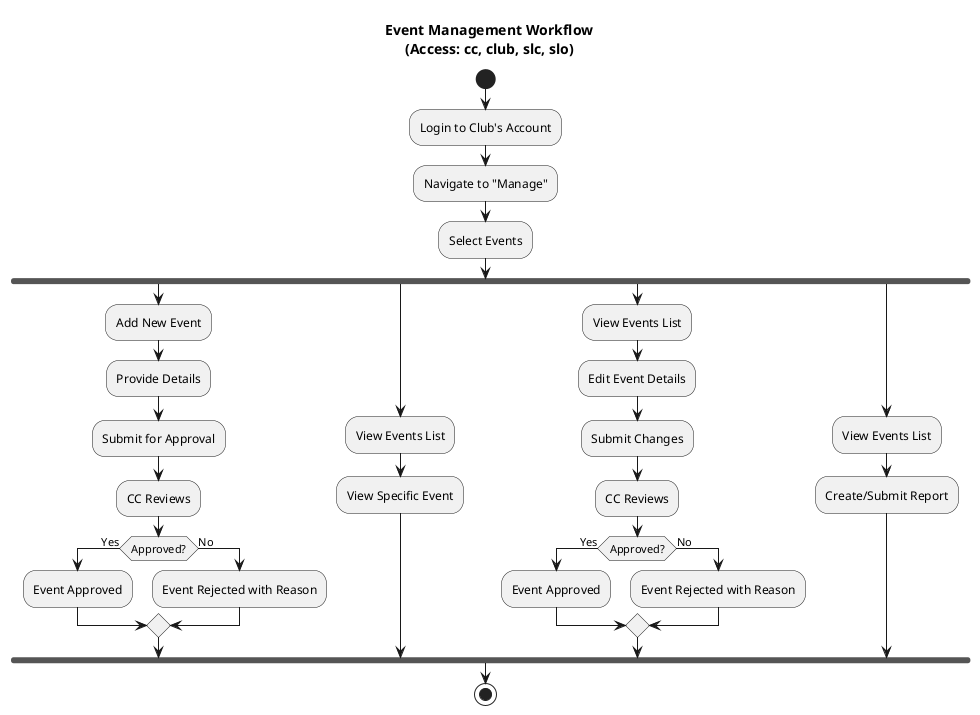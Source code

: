 @startuml
skinparam linetype ortho
skinparam defaultTextAlignment center

title Event Management Workflow\n(Access: cc, club, slc, slo)

start

:Login to Club's Account;
:Navigate to "Manage";
:Select Events;

fork
    :Add New Event;
    :Provide Details;
    :Submit for Approval;
:CC Reviews;
if (Approved?) then (Yes)
    :Event Approved;
else (No)
    :Event Rejected with Reason;
endif

fork again
    :View Events List;
    :View Specific Event;
fork again
    :View Events List;
    :Edit Event Details;
    :Submit Changes;
:CC Reviews;
if (Approved?) then (Yes)
    :Event Approved;
else (No)
    :Event Rejected with Reason;
endif

fork again
    :View Events List;
    :Create/Submit Report;
end fork

stop
@enduml